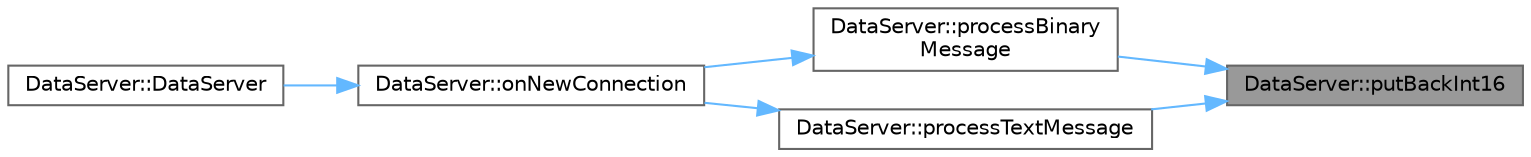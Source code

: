 digraph "DataServer::putBackInt16"
{
 // LATEX_PDF_SIZE
  bgcolor="transparent";
  edge [fontname=Helvetica,fontsize=10,labelfontname=Helvetica,labelfontsize=10];
  node [fontname=Helvetica,fontsize=10,shape=box,height=0.2,width=0.4];
  rankdir="RL";
  Node1 [id="Node000001",label="DataServer::putBackInt16",height=0.2,width=0.4,color="gray40", fillcolor="grey60", style="filled", fontcolor="black",tooltip="Converts two bytes back to an int16."];
  Node1 -> Node2 [id="edge1_Node000001_Node000002",dir="back",color="steelblue1",style="solid",tooltip=" "];
  Node2 [id="Node000002",label="DataServer::processBinary\lMessage",height=0.2,width=0.4,color="grey40", fillcolor="white", style="filled",URL="$class_data_server.html#a268dc5b8cd61803572309c804bc5ea7b",tooltip="Processes incoming binary messages."];
  Node2 -> Node3 [id="edge2_Node000002_Node000003",dir="back",color="steelblue1",style="solid",tooltip=" "];
  Node3 [id="Node000003",label="DataServer::onNewConnection",height=0.2,width=0.4,color="grey40", fillcolor="white", style="filled",URL="$class_data_server.html#aa63462af0d6323d59cfb5638bfac703a",tooltip="Handles new client connections."];
  Node3 -> Node4 [id="edge3_Node000003_Node000004",dir="back",color="steelblue1",style="solid",tooltip=" "];
  Node4 [id="Node000004",label="DataServer::DataServer",height=0.2,width=0.4,color="grey40", fillcolor="white", style="filled",URL="$class_data_server.html#aa0570aacab6d7d00db68901cd43695dd",tooltip="Construct a new DataServer object."];
  Node1 -> Node5 [id="edge4_Node000001_Node000005",dir="back",color="steelblue1",style="solid",tooltip=" "];
  Node5 [id="Node000005",label="DataServer::processTextMessage",height=0.2,width=0.4,color="grey40", fillcolor="white", style="filled",URL="$class_data_server.html#a48864b6e647f46699b22ab69bef60f1c",tooltip="Processes incoming text messages."];
  Node5 -> Node3 [id="edge5_Node000005_Node000003",dir="back",color="steelblue1",style="solid",tooltip=" "];
}
